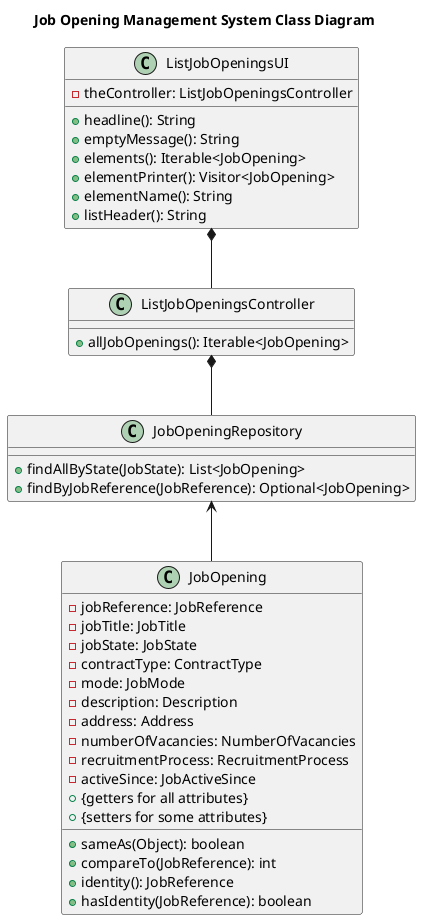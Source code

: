 @startuml

title Job Opening Management System Class Diagram


class ListJobOpeningsUI {
    -theController: ListJobOpeningsController
    +headline(): String
    +emptyMessage(): String
    +elements(): Iterable<JobOpening>
    +elementPrinter(): Visitor<JobOpening>
    +elementName(): String
    +listHeader(): String
}

class ListJobOpeningsController {
    +allJobOpenings(): Iterable<JobOpening>
}

class JobOpeningRepository {
    +findAllByState(JobState): List<JobOpening>
    +findByJobReference(JobReference): Optional<JobOpening>
}

class JobOpening {
    -jobReference: JobReference
    -jobTitle: JobTitle
    -jobState: JobState
    -contractType: ContractType
    -mode: JobMode
    -description: Description
    -address: Address
    -numberOfVacancies: NumberOfVacancies
    -recruitmentProcess: RecruitmentProcess
    -activeSince: JobActiveSince
    +sameAs(Object): boolean
    +compareTo(JobReference): int
    +identity(): JobReference
    +hasIdentity(JobReference): boolean
    +{getters for all attributes}
    +{setters for some attributes}
}

ListJobOpeningsUI *-- ListJobOpeningsController
ListJobOpeningsController *-- JobOpeningRepository
JobOpeningRepository  <--  JobOpening






@enduml
